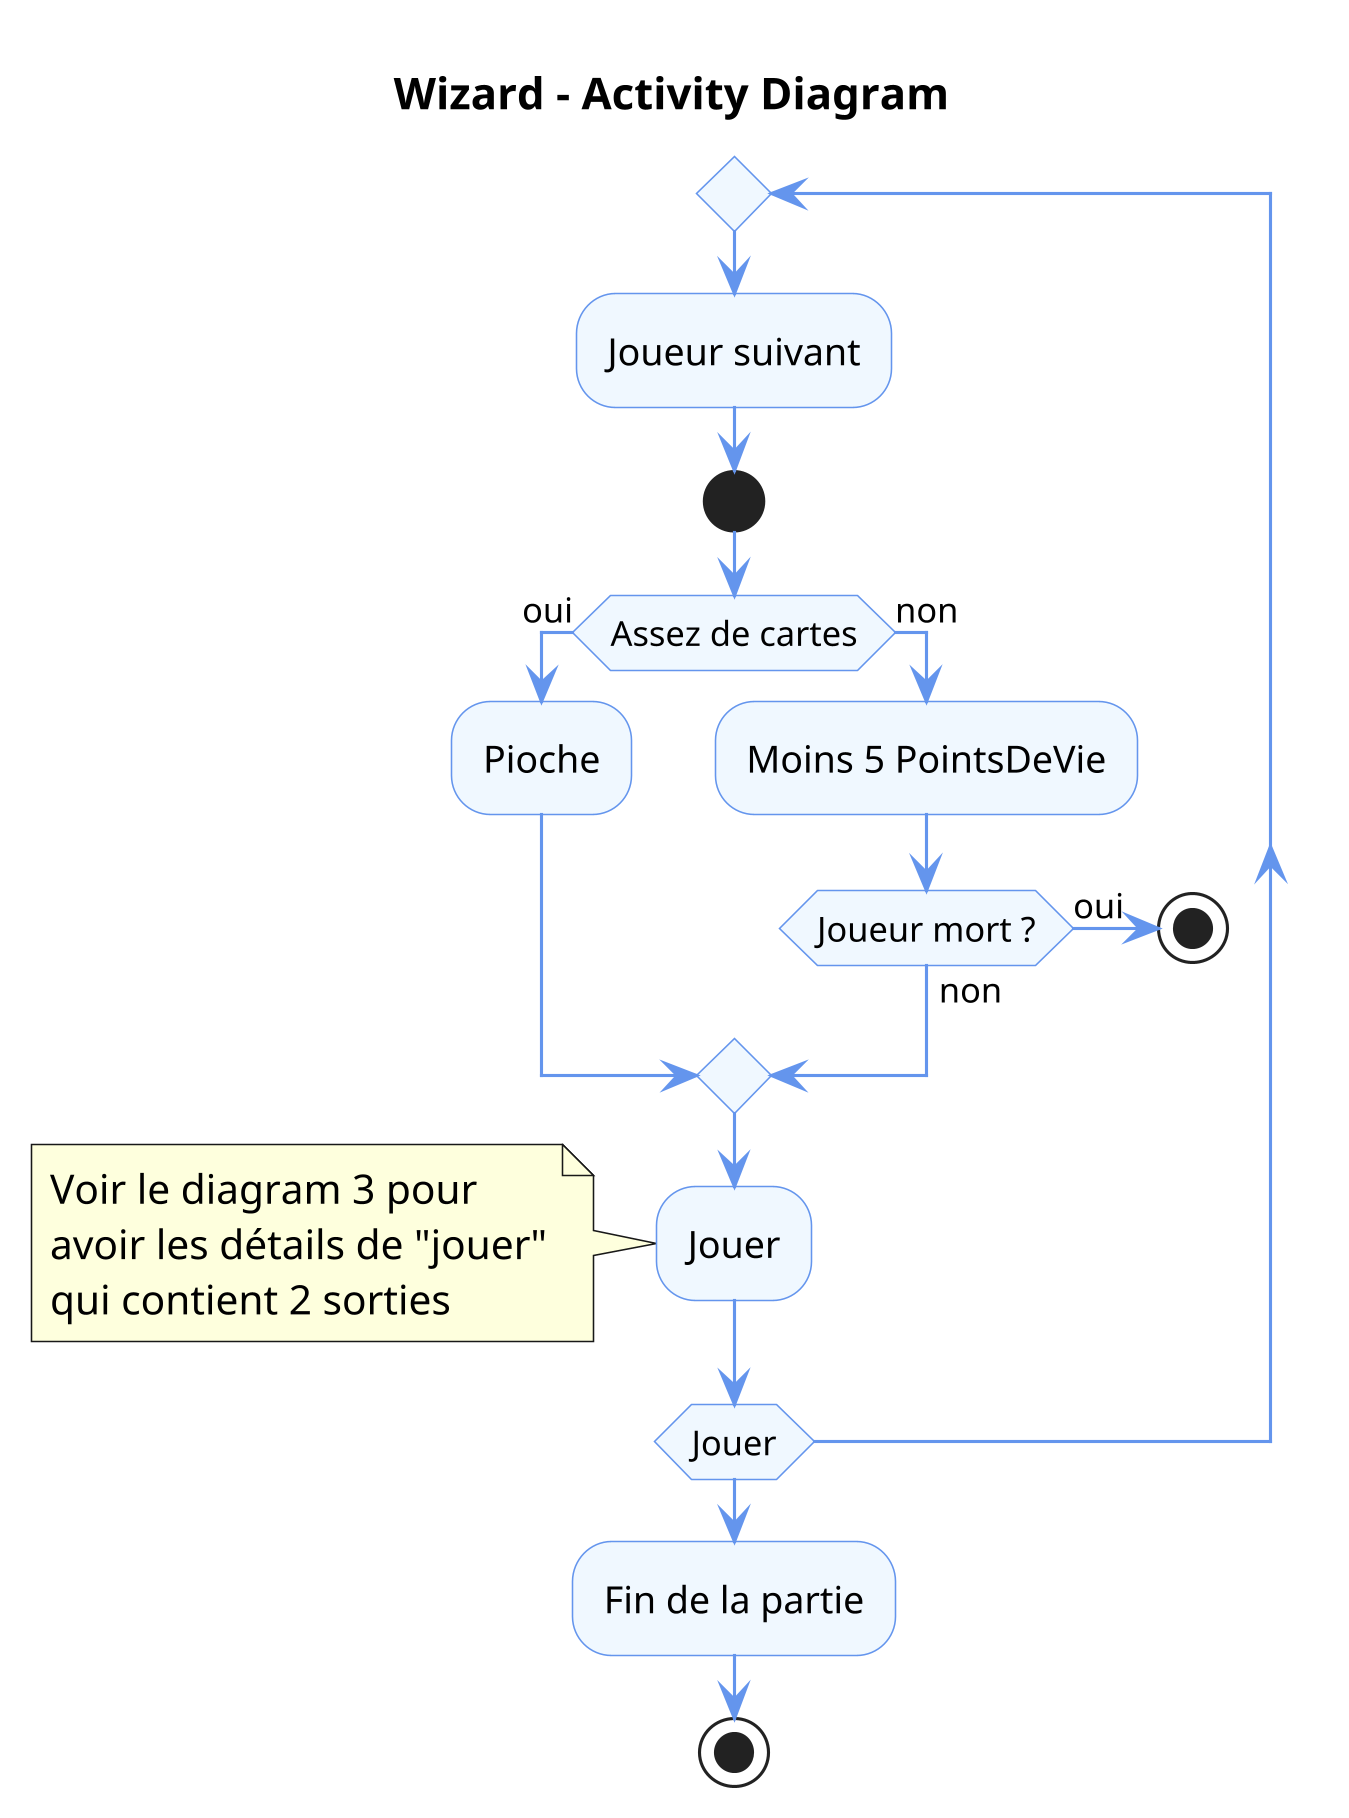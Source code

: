 @startuml


title Wizard - Activity Diagram

'accessibilité
skinparam classAttributeIconSize 0

'pas d'ombre
skinparam shadowing false

'taille de l'image
skinparam dpi 300 

'couleurs
skinparam activity {
  BackgroundColor AliceBlue
  ArrowColor CornflowerBlue
  BorderColor CornflowerBlue
}
skinparam stereotypeCBackgroundColor OldLace


repeat
  :Joueur suivant;
  start
  if (Assez de cartes) then (oui)
    :Pioche;
  else (non)
    :Moins 5 PointsDeVie;
    if (Joueur mort ?) then (oui)
      stop
    else (non)
    endif
  endif
  :Jouer;
  note
    Voir le diagram 3 pour 
    avoir les détails de "jouer"
    qui contient 2 sorties
  end note
repeat while (Jouer)


:Fin de la partie;
stop

@enduml
